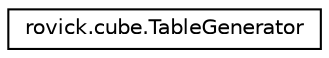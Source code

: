 digraph "Representación gráfica de la clase"
{
  edge [fontname="Helvetica",fontsize="10",labelfontname="Helvetica",labelfontsize="10"];
  node [fontname="Helvetica",fontsize="10",shape=record];
  rankdir="LR";
  Node0 [label="rovick.cube.TableGenerator",height=0.2,width=0.4,color="black", fillcolor="white", style="filled",URL="$classrovick_1_1cube_1_1_table_generator.html"];
}

